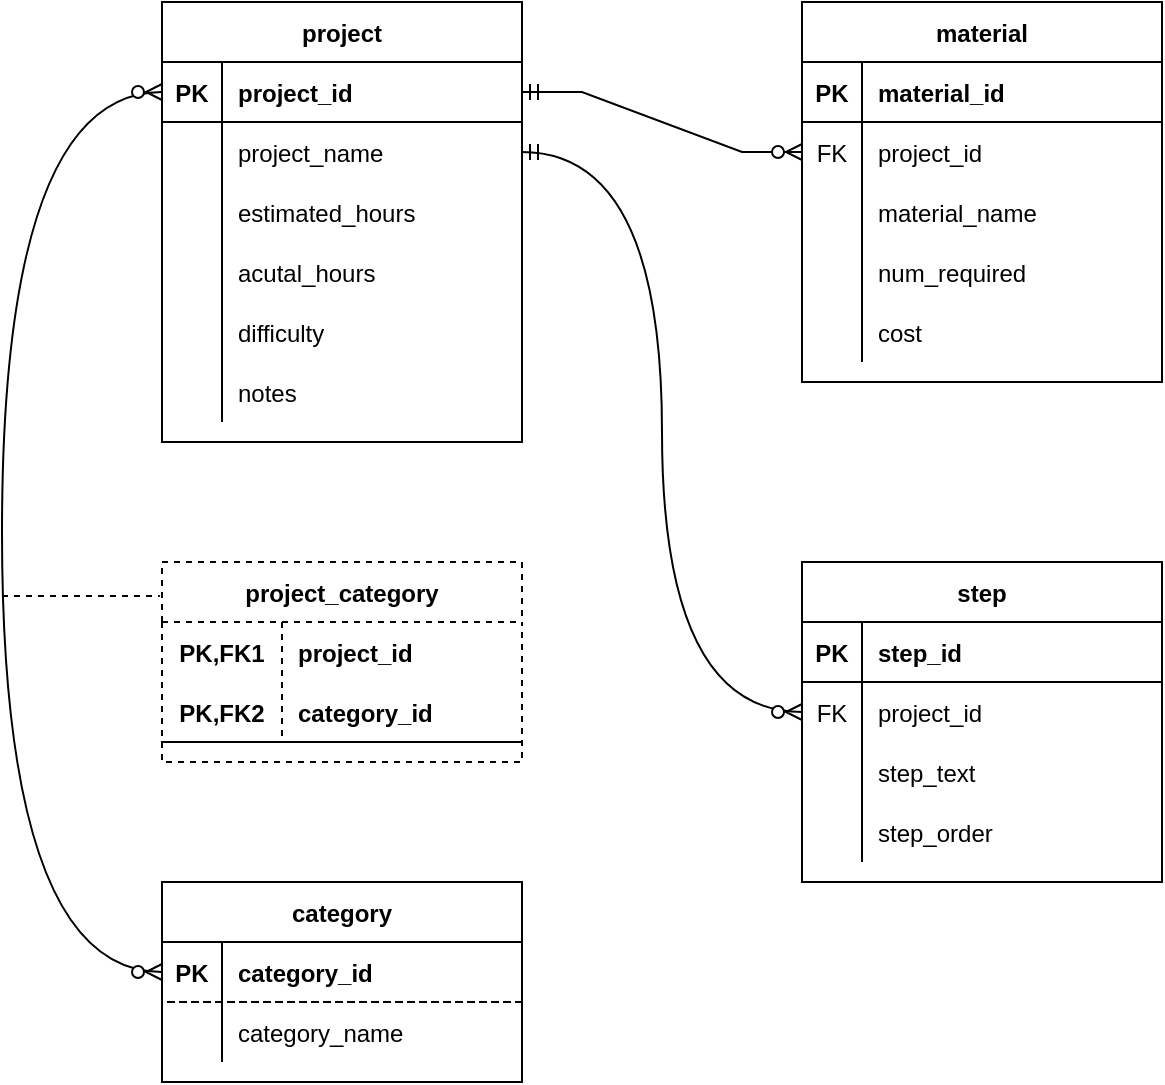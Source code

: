 <mxfile version="20.3.0" type="device"><diagram id="d1TZP6wtEq7FvjJhMoql" name="Page-1"><mxGraphModel dx="1102" dy="674" grid="1" gridSize="10" guides="1" tooltips="1" connect="1" arrows="1" fold="1" page="1" pageScale="1" pageWidth="850" pageHeight="1100" math="0" shadow="0"><root><mxCell id="0"/><mxCell id="1" parent="0"/><mxCell id="RzJdV5jXoxHaqVegwvCb-1" value="project" style="shape=table;startSize=30;container=1;collapsible=1;childLayout=tableLayout;fixedRows=1;rowLines=0;fontStyle=1;align=center;resizeLast=1;" vertex="1" parent="1"><mxGeometry x="120" y="80" width="180" height="220" as="geometry"/></mxCell><mxCell id="RzJdV5jXoxHaqVegwvCb-2" value="" style="shape=tableRow;horizontal=0;startSize=0;swimlaneHead=0;swimlaneBody=0;fillColor=none;collapsible=0;dropTarget=0;points=[[0,0.5],[1,0.5]];portConstraint=eastwest;top=0;left=0;right=0;bottom=1;" vertex="1" parent="RzJdV5jXoxHaqVegwvCb-1"><mxGeometry y="30" width="180" height="30" as="geometry"/></mxCell><mxCell id="RzJdV5jXoxHaqVegwvCb-3" value="PK" style="shape=partialRectangle;connectable=0;fillColor=none;top=0;left=0;bottom=0;right=0;fontStyle=1;overflow=hidden;" vertex="1" parent="RzJdV5jXoxHaqVegwvCb-2"><mxGeometry width="30" height="30" as="geometry"><mxRectangle width="30" height="30" as="alternateBounds"/></mxGeometry></mxCell><mxCell id="RzJdV5jXoxHaqVegwvCb-4" value="project_id" style="shape=partialRectangle;connectable=0;fillColor=none;top=0;left=0;bottom=0;right=0;align=left;spacingLeft=6;fontStyle=1;overflow=hidden;" vertex="1" parent="RzJdV5jXoxHaqVegwvCb-2"><mxGeometry x="30" width="150" height="30" as="geometry"><mxRectangle width="150" height="30" as="alternateBounds"/></mxGeometry></mxCell><mxCell id="RzJdV5jXoxHaqVegwvCb-5" value="" style="shape=tableRow;horizontal=0;startSize=0;swimlaneHead=0;swimlaneBody=0;fillColor=none;collapsible=0;dropTarget=0;points=[[0,0.5],[1,0.5]];portConstraint=eastwest;top=0;left=0;right=0;bottom=0;" vertex="1" parent="RzJdV5jXoxHaqVegwvCb-1"><mxGeometry y="60" width="180" height="30" as="geometry"/></mxCell><mxCell id="RzJdV5jXoxHaqVegwvCb-6" value="" style="shape=partialRectangle;connectable=0;fillColor=none;top=0;left=0;bottom=0;right=0;editable=1;overflow=hidden;" vertex="1" parent="RzJdV5jXoxHaqVegwvCb-5"><mxGeometry width="30" height="30" as="geometry"><mxRectangle width="30" height="30" as="alternateBounds"/></mxGeometry></mxCell><mxCell id="RzJdV5jXoxHaqVegwvCb-7" value="project_name" style="shape=partialRectangle;connectable=0;fillColor=none;top=0;left=0;bottom=0;right=0;align=left;spacingLeft=6;overflow=hidden;" vertex="1" parent="RzJdV5jXoxHaqVegwvCb-5"><mxGeometry x="30" width="150" height="30" as="geometry"><mxRectangle width="150" height="30" as="alternateBounds"/></mxGeometry></mxCell><mxCell id="RzJdV5jXoxHaqVegwvCb-8" value="" style="shape=tableRow;horizontal=0;startSize=0;swimlaneHead=0;swimlaneBody=0;fillColor=none;collapsible=0;dropTarget=0;points=[[0,0.5],[1,0.5]];portConstraint=eastwest;top=0;left=0;right=0;bottom=0;" vertex="1" parent="RzJdV5jXoxHaqVegwvCb-1"><mxGeometry y="90" width="180" height="30" as="geometry"/></mxCell><mxCell id="RzJdV5jXoxHaqVegwvCb-9" value="" style="shape=partialRectangle;connectable=0;fillColor=none;top=0;left=0;bottom=0;right=0;editable=1;overflow=hidden;" vertex="1" parent="RzJdV5jXoxHaqVegwvCb-8"><mxGeometry width="30" height="30" as="geometry"><mxRectangle width="30" height="30" as="alternateBounds"/></mxGeometry></mxCell><mxCell id="RzJdV5jXoxHaqVegwvCb-10" value="estimated_hours" style="shape=partialRectangle;connectable=0;fillColor=none;top=0;left=0;bottom=0;right=0;align=left;spacingLeft=6;overflow=hidden;" vertex="1" parent="RzJdV5jXoxHaqVegwvCb-8"><mxGeometry x="30" width="150" height="30" as="geometry"><mxRectangle width="150" height="30" as="alternateBounds"/></mxGeometry></mxCell><mxCell id="RzJdV5jXoxHaqVegwvCb-11" value="" style="shape=tableRow;horizontal=0;startSize=0;swimlaneHead=0;swimlaneBody=0;fillColor=none;collapsible=0;dropTarget=0;points=[[0,0.5],[1,0.5]];portConstraint=eastwest;top=0;left=0;right=0;bottom=0;" vertex="1" parent="RzJdV5jXoxHaqVegwvCb-1"><mxGeometry y="120" width="180" height="30" as="geometry"/></mxCell><mxCell id="RzJdV5jXoxHaqVegwvCb-12" value="" style="shape=partialRectangle;connectable=0;fillColor=none;top=0;left=0;bottom=0;right=0;editable=1;overflow=hidden;" vertex="1" parent="RzJdV5jXoxHaqVegwvCb-11"><mxGeometry width="30" height="30" as="geometry"><mxRectangle width="30" height="30" as="alternateBounds"/></mxGeometry></mxCell><mxCell id="RzJdV5jXoxHaqVegwvCb-13" value="acutal_hours" style="shape=partialRectangle;connectable=0;fillColor=none;top=0;left=0;bottom=0;right=0;align=left;spacingLeft=6;overflow=hidden;" vertex="1" parent="RzJdV5jXoxHaqVegwvCb-11"><mxGeometry x="30" width="150" height="30" as="geometry"><mxRectangle width="150" height="30" as="alternateBounds"/></mxGeometry></mxCell><mxCell id="RzJdV5jXoxHaqVegwvCb-17" style="shape=tableRow;horizontal=0;startSize=0;swimlaneHead=0;swimlaneBody=0;fillColor=none;collapsible=0;dropTarget=0;points=[[0,0.5],[1,0.5]];portConstraint=eastwest;top=0;left=0;right=0;bottom=0;" vertex="1" parent="RzJdV5jXoxHaqVegwvCb-1"><mxGeometry y="150" width="180" height="30" as="geometry"/></mxCell><mxCell id="RzJdV5jXoxHaqVegwvCb-18" style="shape=partialRectangle;connectable=0;fillColor=none;top=0;left=0;bottom=0;right=0;editable=1;overflow=hidden;" vertex="1" parent="RzJdV5jXoxHaqVegwvCb-17"><mxGeometry width="30" height="30" as="geometry"><mxRectangle width="30" height="30" as="alternateBounds"/></mxGeometry></mxCell><mxCell id="RzJdV5jXoxHaqVegwvCb-19" value="difficulty" style="shape=partialRectangle;connectable=0;fillColor=none;top=0;left=0;bottom=0;right=0;align=left;spacingLeft=6;overflow=hidden;" vertex="1" parent="RzJdV5jXoxHaqVegwvCb-17"><mxGeometry x="30" width="150" height="30" as="geometry"><mxRectangle width="150" height="30" as="alternateBounds"/></mxGeometry></mxCell><mxCell id="RzJdV5jXoxHaqVegwvCb-14" style="shape=tableRow;horizontal=0;startSize=0;swimlaneHead=0;swimlaneBody=0;fillColor=none;collapsible=0;dropTarget=0;points=[[0,0.5],[1,0.5]];portConstraint=eastwest;top=0;left=0;right=0;bottom=0;" vertex="1" parent="RzJdV5jXoxHaqVegwvCb-1"><mxGeometry y="180" width="180" height="30" as="geometry"/></mxCell><mxCell id="RzJdV5jXoxHaqVegwvCb-15" style="shape=partialRectangle;connectable=0;fillColor=none;top=0;left=0;bottom=0;right=0;editable=1;overflow=hidden;" vertex="1" parent="RzJdV5jXoxHaqVegwvCb-14"><mxGeometry width="30" height="30" as="geometry"><mxRectangle width="30" height="30" as="alternateBounds"/></mxGeometry></mxCell><mxCell id="RzJdV5jXoxHaqVegwvCb-16" value="notes" style="shape=partialRectangle;connectable=0;fillColor=none;top=0;left=0;bottom=0;right=0;align=left;spacingLeft=6;overflow=hidden;" vertex="1" parent="RzJdV5jXoxHaqVegwvCb-14"><mxGeometry x="30" width="150" height="30" as="geometry"><mxRectangle width="150" height="30" as="alternateBounds"/></mxGeometry></mxCell><mxCell id="RzJdV5jXoxHaqVegwvCb-20" value="material" style="shape=table;startSize=30;container=1;collapsible=1;childLayout=tableLayout;fixedRows=1;rowLines=0;fontStyle=1;align=center;resizeLast=1;" vertex="1" parent="1"><mxGeometry x="440" y="80" width="180" height="190" as="geometry"/></mxCell><mxCell id="RzJdV5jXoxHaqVegwvCb-21" value="" style="shape=tableRow;horizontal=0;startSize=0;swimlaneHead=0;swimlaneBody=0;fillColor=none;collapsible=0;dropTarget=0;points=[[0,0.5],[1,0.5]];portConstraint=eastwest;top=0;left=0;right=0;bottom=1;" vertex="1" parent="RzJdV5jXoxHaqVegwvCb-20"><mxGeometry y="30" width="180" height="30" as="geometry"/></mxCell><mxCell id="RzJdV5jXoxHaqVegwvCb-22" value="PK" style="shape=partialRectangle;connectable=0;fillColor=none;top=0;left=0;bottom=0;right=0;fontStyle=1;overflow=hidden;" vertex="1" parent="RzJdV5jXoxHaqVegwvCb-21"><mxGeometry width="30" height="30" as="geometry"><mxRectangle width="30" height="30" as="alternateBounds"/></mxGeometry></mxCell><mxCell id="RzJdV5jXoxHaqVegwvCb-23" value="material_id" style="shape=partialRectangle;connectable=0;fillColor=none;top=0;left=0;bottom=0;right=0;align=left;spacingLeft=6;fontStyle=1;overflow=hidden;" vertex="1" parent="RzJdV5jXoxHaqVegwvCb-21"><mxGeometry x="30" width="150" height="30" as="geometry"><mxRectangle width="150" height="30" as="alternateBounds"/></mxGeometry></mxCell><mxCell id="RzJdV5jXoxHaqVegwvCb-24" value="" style="shape=tableRow;horizontal=0;startSize=0;swimlaneHead=0;swimlaneBody=0;fillColor=none;collapsible=0;dropTarget=0;points=[[0,0.5],[1,0.5]];portConstraint=eastwest;top=0;left=0;right=0;bottom=0;" vertex="1" parent="RzJdV5jXoxHaqVegwvCb-20"><mxGeometry y="60" width="180" height="30" as="geometry"/></mxCell><mxCell id="RzJdV5jXoxHaqVegwvCb-25" value="FK" style="shape=partialRectangle;connectable=0;fillColor=none;top=0;left=0;bottom=0;right=0;editable=1;overflow=hidden;" vertex="1" parent="RzJdV5jXoxHaqVegwvCb-24"><mxGeometry width="30" height="30" as="geometry"><mxRectangle width="30" height="30" as="alternateBounds"/></mxGeometry></mxCell><mxCell id="RzJdV5jXoxHaqVegwvCb-26" value="project_id" style="shape=partialRectangle;connectable=0;fillColor=none;top=0;left=0;bottom=0;right=0;align=left;spacingLeft=6;overflow=hidden;" vertex="1" parent="RzJdV5jXoxHaqVegwvCb-24"><mxGeometry x="30" width="150" height="30" as="geometry"><mxRectangle width="150" height="30" as="alternateBounds"/></mxGeometry></mxCell><mxCell id="RzJdV5jXoxHaqVegwvCb-27" value="" style="shape=tableRow;horizontal=0;startSize=0;swimlaneHead=0;swimlaneBody=0;fillColor=none;collapsible=0;dropTarget=0;points=[[0,0.5],[1,0.5]];portConstraint=eastwest;top=0;left=0;right=0;bottom=0;" vertex="1" parent="RzJdV5jXoxHaqVegwvCb-20"><mxGeometry y="90" width="180" height="30" as="geometry"/></mxCell><mxCell id="RzJdV5jXoxHaqVegwvCb-28" value="" style="shape=partialRectangle;connectable=0;fillColor=none;top=0;left=0;bottom=0;right=0;editable=1;overflow=hidden;" vertex="1" parent="RzJdV5jXoxHaqVegwvCb-27"><mxGeometry width="30" height="30" as="geometry"><mxRectangle width="30" height="30" as="alternateBounds"/></mxGeometry></mxCell><mxCell id="RzJdV5jXoxHaqVegwvCb-29" value="material_name" style="shape=partialRectangle;connectable=0;fillColor=none;top=0;left=0;bottom=0;right=0;align=left;spacingLeft=6;overflow=hidden;" vertex="1" parent="RzJdV5jXoxHaqVegwvCb-27"><mxGeometry x="30" width="150" height="30" as="geometry"><mxRectangle width="150" height="30" as="alternateBounds"/></mxGeometry></mxCell><mxCell id="RzJdV5jXoxHaqVegwvCb-30" value="" style="shape=tableRow;horizontal=0;startSize=0;swimlaneHead=0;swimlaneBody=0;fillColor=none;collapsible=0;dropTarget=0;points=[[0,0.5],[1,0.5]];portConstraint=eastwest;top=0;left=0;right=0;bottom=0;" vertex="1" parent="RzJdV5jXoxHaqVegwvCb-20"><mxGeometry y="120" width="180" height="30" as="geometry"/></mxCell><mxCell id="RzJdV5jXoxHaqVegwvCb-31" value="" style="shape=partialRectangle;connectable=0;fillColor=none;top=0;left=0;bottom=0;right=0;editable=1;overflow=hidden;" vertex="1" parent="RzJdV5jXoxHaqVegwvCb-30"><mxGeometry width="30" height="30" as="geometry"><mxRectangle width="30" height="30" as="alternateBounds"/></mxGeometry></mxCell><mxCell id="RzJdV5jXoxHaqVegwvCb-32" value="num_required" style="shape=partialRectangle;connectable=0;fillColor=none;top=0;left=0;bottom=0;right=0;align=left;spacingLeft=6;overflow=hidden;" vertex="1" parent="RzJdV5jXoxHaqVegwvCb-30"><mxGeometry x="30" width="150" height="30" as="geometry"><mxRectangle width="150" height="30" as="alternateBounds"/></mxGeometry></mxCell><mxCell id="RzJdV5jXoxHaqVegwvCb-33" style="shape=tableRow;horizontal=0;startSize=0;swimlaneHead=0;swimlaneBody=0;fillColor=none;collapsible=0;dropTarget=0;points=[[0,0.5],[1,0.5]];portConstraint=eastwest;top=0;left=0;right=0;bottom=0;" vertex="1" parent="RzJdV5jXoxHaqVegwvCb-20"><mxGeometry y="150" width="180" height="30" as="geometry"/></mxCell><mxCell id="RzJdV5jXoxHaqVegwvCb-34" style="shape=partialRectangle;connectable=0;fillColor=none;top=0;left=0;bottom=0;right=0;editable=1;overflow=hidden;" vertex="1" parent="RzJdV5jXoxHaqVegwvCb-33"><mxGeometry width="30" height="30" as="geometry"><mxRectangle width="30" height="30" as="alternateBounds"/></mxGeometry></mxCell><mxCell id="RzJdV5jXoxHaqVegwvCb-35" value="cost" style="shape=partialRectangle;connectable=0;fillColor=none;top=0;left=0;bottom=0;right=0;align=left;spacingLeft=6;overflow=hidden;" vertex="1" parent="RzJdV5jXoxHaqVegwvCb-33"><mxGeometry x="30" width="150" height="30" as="geometry"><mxRectangle width="150" height="30" as="alternateBounds"/></mxGeometry></mxCell><mxCell id="RzJdV5jXoxHaqVegwvCb-49" value="project_category" style="shape=table;startSize=30;container=1;collapsible=1;childLayout=tableLayout;fixedRows=1;rowLines=0;fontStyle=1;align=center;resizeLast=1;dashed=1;" vertex="1" parent="1"><mxGeometry x="120" y="360" width="180" height="100" as="geometry"/></mxCell><mxCell id="RzJdV5jXoxHaqVegwvCb-50" value="" style="shape=tableRow;horizontal=0;startSize=0;swimlaneHead=0;swimlaneBody=0;fillColor=none;collapsible=0;dropTarget=0;points=[[0,0.5],[1,0.5]];portConstraint=eastwest;top=0;left=0;right=0;bottom=0;" vertex="1" parent="RzJdV5jXoxHaqVegwvCb-49"><mxGeometry y="30" width="180" height="30" as="geometry"/></mxCell><mxCell id="RzJdV5jXoxHaqVegwvCb-51" value="PK,FK1" style="shape=partialRectangle;connectable=0;fillColor=none;top=0;left=0;bottom=0;right=0;fontStyle=1;overflow=hidden;" vertex="1" parent="RzJdV5jXoxHaqVegwvCb-50"><mxGeometry width="60" height="30" as="geometry"><mxRectangle width="60" height="30" as="alternateBounds"/></mxGeometry></mxCell><mxCell id="RzJdV5jXoxHaqVegwvCb-52" value="project_id" style="shape=partialRectangle;connectable=0;fillColor=none;top=0;left=0;bottom=0;right=0;align=left;spacingLeft=6;fontStyle=1;overflow=hidden;" vertex="1" parent="RzJdV5jXoxHaqVegwvCb-50"><mxGeometry x="60" width="120" height="30" as="geometry"><mxRectangle width="120" height="30" as="alternateBounds"/></mxGeometry></mxCell><mxCell id="RzJdV5jXoxHaqVegwvCb-53" value="" style="shape=tableRow;horizontal=0;startSize=0;swimlaneHead=0;swimlaneBody=0;fillColor=none;collapsible=0;dropTarget=0;points=[[0,0.5],[1,0.5]];portConstraint=eastwest;top=0;left=0;right=0;bottom=1;" vertex="1" parent="RzJdV5jXoxHaqVegwvCb-49"><mxGeometry y="60" width="180" height="30" as="geometry"/></mxCell><mxCell id="RzJdV5jXoxHaqVegwvCb-54" value="PK,FK2" style="shape=partialRectangle;connectable=0;fillColor=none;top=0;left=0;bottom=0;right=0;fontStyle=1;overflow=hidden;" vertex="1" parent="RzJdV5jXoxHaqVegwvCb-53"><mxGeometry width="60" height="30" as="geometry"><mxRectangle width="60" height="30" as="alternateBounds"/></mxGeometry></mxCell><mxCell id="RzJdV5jXoxHaqVegwvCb-55" value="category_id" style="shape=partialRectangle;connectable=0;fillColor=none;top=0;left=0;bottom=0;right=0;align=left;spacingLeft=6;fontStyle=1;overflow=hidden;" vertex="1" parent="RzJdV5jXoxHaqVegwvCb-53"><mxGeometry x="60" width="120" height="30" as="geometry"><mxRectangle width="120" height="30" as="alternateBounds"/></mxGeometry></mxCell><mxCell id="RzJdV5jXoxHaqVegwvCb-62" value="category" style="shape=table;startSize=30;container=1;collapsible=1;childLayout=tableLayout;fixedRows=1;rowLines=0;fontStyle=1;align=center;resizeLast=1;" vertex="1" parent="1"><mxGeometry x="120" y="520" width="180" height="100" as="geometry"/></mxCell><mxCell id="RzJdV5jXoxHaqVegwvCb-63" value="" style="shape=tableRow;horizontal=0;startSize=0;swimlaneHead=0;swimlaneBody=0;fillColor=none;collapsible=0;dropTarget=0;points=[[0,0.5],[1,0.5]];portConstraint=eastwest;top=0;left=0;right=0;bottom=1;dashed=1;" vertex="1" parent="RzJdV5jXoxHaqVegwvCb-62"><mxGeometry y="30" width="180" height="30" as="geometry"/></mxCell><mxCell id="RzJdV5jXoxHaqVegwvCb-64" value="PK" style="shape=partialRectangle;connectable=0;fillColor=none;top=0;left=0;bottom=0;right=0;fontStyle=1;overflow=hidden;dashed=1;" vertex="1" parent="RzJdV5jXoxHaqVegwvCb-63"><mxGeometry width="30" height="30" as="geometry"><mxRectangle width="30" height="30" as="alternateBounds"/></mxGeometry></mxCell><mxCell id="RzJdV5jXoxHaqVegwvCb-65" value="category_id" style="shape=partialRectangle;connectable=0;fillColor=none;top=0;left=0;bottom=0;right=0;align=left;spacingLeft=6;fontStyle=1;overflow=hidden;dashed=1;" vertex="1" parent="RzJdV5jXoxHaqVegwvCb-63"><mxGeometry x="30" width="150" height="30" as="geometry"><mxRectangle width="150" height="30" as="alternateBounds"/></mxGeometry></mxCell><mxCell id="RzJdV5jXoxHaqVegwvCb-66" value="" style="shape=tableRow;horizontal=0;startSize=0;swimlaneHead=0;swimlaneBody=0;fillColor=none;collapsible=0;dropTarget=0;points=[[0,0.5],[1,0.5]];portConstraint=eastwest;top=0;left=0;right=0;bottom=0;dashed=1;" vertex="1" parent="RzJdV5jXoxHaqVegwvCb-62"><mxGeometry y="60" width="180" height="30" as="geometry"/></mxCell><mxCell id="RzJdV5jXoxHaqVegwvCb-67" value="" style="shape=partialRectangle;connectable=0;fillColor=none;top=0;left=0;bottom=0;right=0;editable=1;overflow=hidden;dashed=1;" vertex="1" parent="RzJdV5jXoxHaqVegwvCb-66"><mxGeometry width="30" height="30" as="geometry"><mxRectangle width="30" height="30" as="alternateBounds"/></mxGeometry></mxCell><mxCell id="RzJdV5jXoxHaqVegwvCb-68" value="category_name" style="shape=partialRectangle;connectable=0;fillColor=none;top=0;left=0;bottom=0;right=0;align=left;spacingLeft=6;overflow=hidden;dashed=1;" vertex="1" parent="RzJdV5jXoxHaqVegwvCb-66"><mxGeometry x="30" width="150" height="30" as="geometry"><mxRectangle width="150" height="30" as="alternateBounds"/></mxGeometry></mxCell><mxCell id="RzJdV5jXoxHaqVegwvCb-75" value="step" style="shape=table;startSize=30;container=1;collapsible=1;childLayout=tableLayout;fixedRows=1;rowLines=0;fontStyle=1;align=center;resizeLast=1;" vertex="1" parent="1"><mxGeometry x="440" y="360" width="180" height="160" as="geometry"/></mxCell><mxCell id="RzJdV5jXoxHaqVegwvCb-76" value="" style="shape=tableRow;horizontal=0;startSize=0;swimlaneHead=0;swimlaneBody=0;fillColor=none;collapsible=0;dropTarget=0;points=[[0,0.5],[1,0.5]];portConstraint=eastwest;top=0;left=0;right=0;bottom=1;" vertex="1" parent="RzJdV5jXoxHaqVegwvCb-75"><mxGeometry y="30" width="180" height="30" as="geometry"/></mxCell><mxCell id="RzJdV5jXoxHaqVegwvCb-77" value="PK" style="shape=partialRectangle;connectable=0;fillColor=none;top=0;left=0;bottom=0;right=0;fontStyle=1;overflow=hidden;" vertex="1" parent="RzJdV5jXoxHaqVegwvCb-76"><mxGeometry width="30" height="30" as="geometry"><mxRectangle width="30" height="30" as="alternateBounds"/></mxGeometry></mxCell><mxCell id="RzJdV5jXoxHaqVegwvCb-78" value="step_id" style="shape=partialRectangle;connectable=0;fillColor=none;top=0;left=0;bottom=0;right=0;align=left;spacingLeft=6;fontStyle=1;overflow=hidden;" vertex="1" parent="RzJdV5jXoxHaqVegwvCb-76"><mxGeometry x="30" width="150" height="30" as="geometry"><mxRectangle width="150" height="30" as="alternateBounds"/></mxGeometry></mxCell><mxCell id="RzJdV5jXoxHaqVegwvCb-79" value="" style="shape=tableRow;horizontal=0;startSize=0;swimlaneHead=0;swimlaneBody=0;fillColor=none;collapsible=0;dropTarget=0;points=[[0,0.5],[1,0.5]];portConstraint=eastwest;top=0;left=0;right=0;bottom=0;" vertex="1" parent="RzJdV5jXoxHaqVegwvCb-75"><mxGeometry y="60" width="180" height="30" as="geometry"/></mxCell><mxCell id="RzJdV5jXoxHaqVegwvCb-80" value="FK" style="shape=partialRectangle;connectable=0;fillColor=none;top=0;left=0;bottom=0;right=0;editable=1;overflow=hidden;" vertex="1" parent="RzJdV5jXoxHaqVegwvCb-79"><mxGeometry width="30" height="30" as="geometry"><mxRectangle width="30" height="30" as="alternateBounds"/></mxGeometry></mxCell><mxCell id="RzJdV5jXoxHaqVegwvCb-81" value="project_id" style="shape=partialRectangle;connectable=0;fillColor=none;top=0;left=0;bottom=0;right=0;align=left;spacingLeft=6;overflow=hidden;" vertex="1" parent="RzJdV5jXoxHaqVegwvCb-79"><mxGeometry x="30" width="150" height="30" as="geometry"><mxRectangle width="150" height="30" as="alternateBounds"/></mxGeometry></mxCell><mxCell id="RzJdV5jXoxHaqVegwvCb-82" value="" style="shape=tableRow;horizontal=0;startSize=0;swimlaneHead=0;swimlaneBody=0;fillColor=none;collapsible=0;dropTarget=0;points=[[0,0.5],[1,0.5]];portConstraint=eastwest;top=0;left=0;right=0;bottom=0;" vertex="1" parent="RzJdV5jXoxHaqVegwvCb-75"><mxGeometry y="90" width="180" height="30" as="geometry"/></mxCell><mxCell id="RzJdV5jXoxHaqVegwvCb-83" value="" style="shape=partialRectangle;connectable=0;fillColor=none;top=0;left=0;bottom=0;right=0;editable=1;overflow=hidden;" vertex="1" parent="RzJdV5jXoxHaqVegwvCb-82"><mxGeometry width="30" height="30" as="geometry"><mxRectangle width="30" height="30" as="alternateBounds"/></mxGeometry></mxCell><mxCell id="RzJdV5jXoxHaqVegwvCb-84" value="step_text" style="shape=partialRectangle;connectable=0;fillColor=none;top=0;left=0;bottom=0;right=0;align=left;spacingLeft=6;overflow=hidden;" vertex="1" parent="RzJdV5jXoxHaqVegwvCb-82"><mxGeometry x="30" width="150" height="30" as="geometry"><mxRectangle width="150" height="30" as="alternateBounds"/></mxGeometry></mxCell><mxCell id="RzJdV5jXoxHaqVegwvCb-85" value="" style="shape=tableRow;horizontal=0;startSize=0;swimlaneHead=0;swimlaneBody=0;fillColor=none;collapsible=0;dropTarget=0;points=[[0,0.5],[1,0.5]];portConstraint=eastwest;top=0;left=0;right=0;bottom=0;" vertex="1" parent="RzJdV5jXoxHaqVegwvCb-75"><mxGeometry y="120" width="180" height="30" as="geometry"/></mxCell><mxCell id="RzJdV5jXoxHaqVegwvCb-86" value="" style="shape=partialRectangle;connectable=0;fillColor=none;top=0;left=0;bottom=0;right=0;editable=1;overflow=hidden;" vertex="1" parent="RzJdV5jXoxHaqVegwvCb-85"><mxGeometry width="30" height="30" as="geometry"><mxRectangle width="30" height="30" as="alternateBounds"/></mxGeometry></mxCell><mxCell id="RzJdV5jXoxHaqVegwvCb-87" value="step_order" style="shape=partialRectangle;connectable=0;fillColor=none;top=0;left=0;bottom=0;right=0;align=left;spacingLeft=6;overflow=hidden;" vertex="1" parent="RzJdV5jXoxHaqVegwvCb-85"><mxGeometry x="30" width="150" height="30" as="geometry"><mxRectangle width="150" height="30" as="alternateBounds"/></mxGeometry></mxCell><mxCell id="RzJdV5jXoxHaqVegwvCb-88" value="" style="edgeStyle=orthogonalEdgeStyle;fontSize=12;html=1;endArrow=ERzeroToMany;endFill=1;startArrow=ERzeroToMany;rounded=0;curved=1;entryX=0;entryY=0.5;entryDx=0;entryDy=0;exitX=0;exitY=0.5;exitDx=0;exitDy=0;" edge="1" parent="1" source="RzJdV5jXoxHaqVegwvCb-63" target="RzJdV5jXoxHaqVegwvCb-2"><mxGeometry width="100" height="100" relative="1" as="geometry"><mxPoint x="10" y="225" as="sourcePoint"/><mxPoint x="110" y="125" as="targetPoint"/><Array as="points"><mxPoint x="40" y="565"/><mxPoint x="40" y="125"/></Array></mxGeometry></mxCell><mxCell id="RzJdV5jXoxHaqVegwvCb-94" value="" style="endArrow=none;html=1;rounded=0;entryX=-0.006;entryY=0.17;entryDx=0;entryDy=0;entryPerimeter=0;dashed=1;" edge="1" parent="1" target="RzJdV5jXoxHaqVegwvCb-49"><mxGeometry relative="1" as="geometry"><mxPoint x="40" y="377" as="sourcePoint"/><mxPoint x="90" y="330" as="targetPoint"/></mxGeometry></mxCell><mxCell id="RzJdV5jXoxHaqVegwvCb-95" value="" style="edgeStyle=entityRelationEdgeStyle;fontSize=12;html=1;endArrow=ERzeroToMany;startArrow=ERmandOne;rounded=0;exitX=1;exitY=0.5;exitDx=0;exitDy=0;entryX=0;entryY=0.5;entryDx=0;entryDy=0;" edge="1" parent="1" source="RzJdV5jXoxHaqVegwvCb-2" target="RzJdV5jXoxHaqVegwvCb-24"><mxGeometry width="100" height="100" relative="1" as="geometry"><mxPoint x="370" y="400" as="sourcePoint"/><mxPoint x="470" y="300" as="targetPoint"/></mxGeometry></mxCell><mxCell id="RzJdV5jXoxHaqVegwvCb-96" value="" style="edgeStyle=orthogonalEdgeStyle;fontSize=12;html=1;endArrow=ERzeroToMany;startArrow=ERmandOne;rounded=0;exitX=1;exitY=0.5;exitDx=0;exitDy=0;entryX=0;entryY=0.5;entryDx=0;entryDy=0;curved=1;" edge="1" parent="1" source="RzJdV5jXoxHaqVegwvCb-5" target="RzJdV5jXoxHaqVegwvCb-79"><mxGeometry width="100" height="100" relative="1" as="geometry"><mxPoint x="300" y="160" as="sourcePoint"/><mxPoint x="440" y="190" as="targetPoint"/></mxGeometry></mxCell></root></mxGraphModel></diagram></mxfile>
